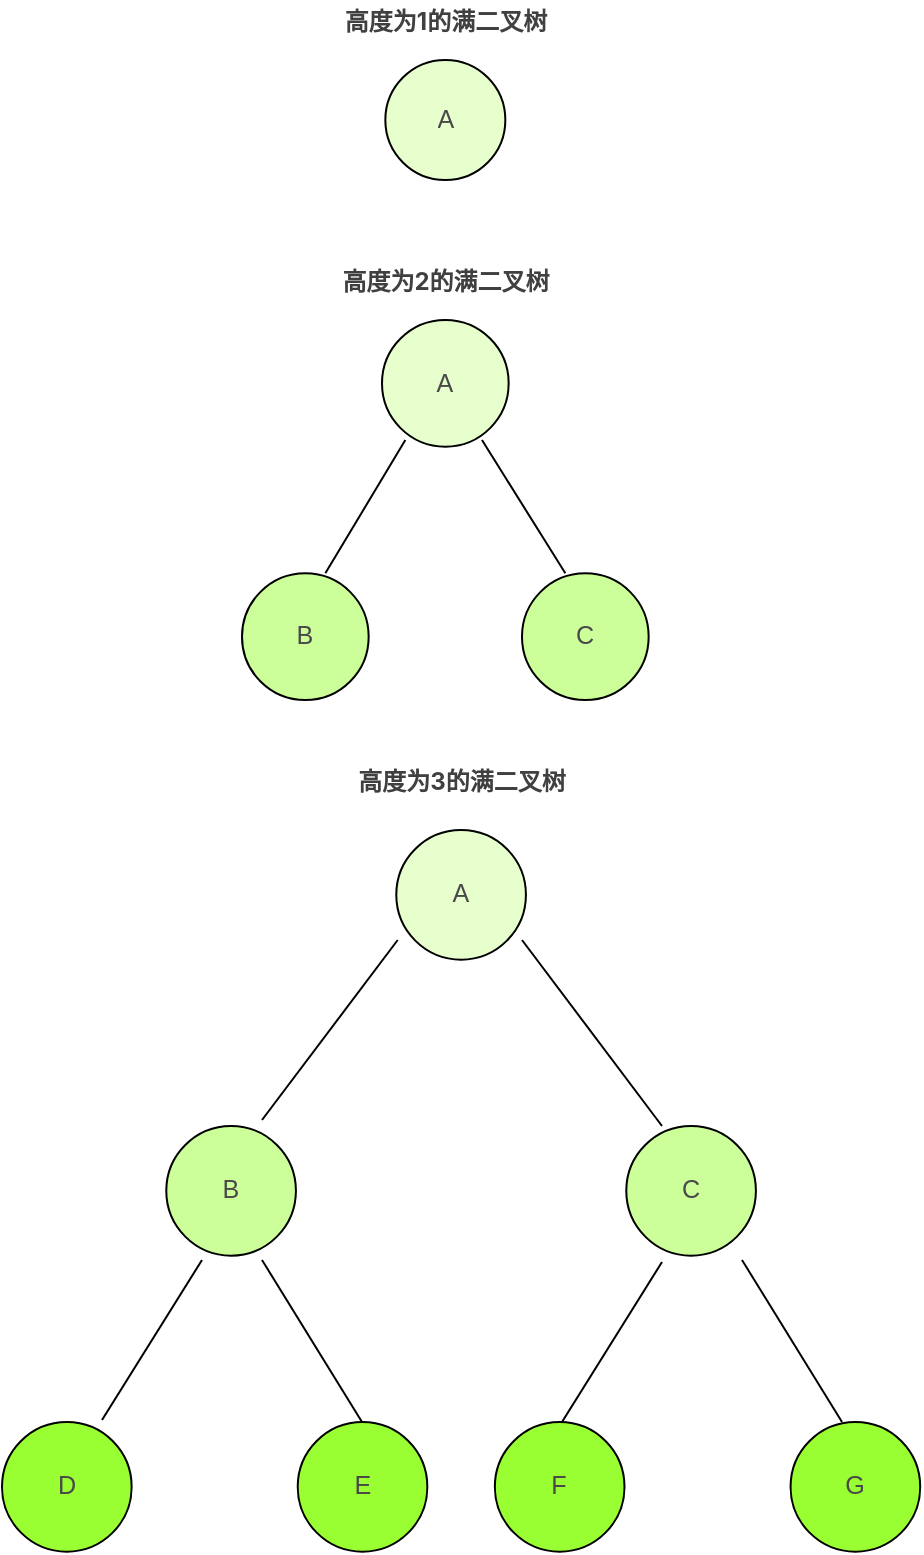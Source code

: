 <mxfile version="28.0.3">
  <diagram name="第 1 页" id="XEGoXAZ0bTQ9jt8kHUKM">
    <mxGraphModel dx="1464" dy="639" grid="1" gridSize="10" guides="1" tooltips="1" connect="1" arrows="1" fold="1" page="1" pageScale="1" pageWidth="827" pageHeight="1169" math="0" shadow="0">
      <root>
        <mxCell id="0" />
        <mxCell id="1" parent="0" />
        <mxCell id="4JBcV_hL35uRDa0O3k9x-1" value="&lt;h3 style=&quot;font-size: calc(var(--ds-md-zoom)*16px); line-height: 1.5; margin: calc(var(--ds-md-zoom)*16px)0 calc(var(--ds-md-zoom)*12px)0; color: rgb(64, 64, 64); font-family: quote-cjk-patch, Inter, system-ui, -apple-system, BlinkMacSystemFont, &amp;quot;Segoe UI&amp;quot;, Roboto, &amp;quot;Noto Sans&amp;quot;, Ubuntu, Cantarell, &amp;quot;Helvetica Neue&amp;quot;, Oxygen, &amp;quot;Open Sans&amp;quot;, sans-serif; text-align: start; background-color: rgb(255, 255, 255);&quot;&gt;高度为1的满二叉树&lt;/h3&gt;" style="text;strokeColor=none;align=center;fillColor=none;html=1;verticalAlign=middle;whiteSpace=wrap;rounded=0;" vertex="1" parent="1">
          <mxGeometry x="321.67" y="170" width="120" height="20" as="geometry" />
        </mxCell>
        <mxCell id="4JBcV_hL35uRDa0O3k9x-15" style="edgeStyle=orthogonalEdgeStyle;rounded=0;orthogonalLoop=1;jettySize=auto;html=1;exitX=0.5;exitY=1;exitDx=0;exitDy=0;" edge="1" parent="1" source="4JBcV_hL35uRDa0O3k9x-1" target="4JBcV_hL35uRDa0O3k9x-1">
          <mxGeometry relative="1" as="geometry" />
        </mxCell>
        <mxCell id="4JBcV_hL35uRDa0O3k9x-16" value="&lt;h3 style=&quot;font-size: calc(var(--ds-md-zoom)*16px); line-height: 1.5; margin: calc(var(--ds-md-zoom)*16px)0 calc(var(--ds-md-zoom)*12px)0; color: rgb(64, 64, 64); font-family: quote-cjk-patch, Inter, system-ui, -apple-system, BlinkMacSystemFont, &amp;quot;Segoe UI&amp;quot;, Roboto, &amp;quot;Noto Sans&amp;quot;, Ubuntu, Cantarell, &amp;quot;Helvetica Neue&amp;quot;, Oxygen, &amp;quot;Open Sans&amp;quot;, sans-serif; text-align: start; background-color: rgb(255, 255, 255);&quot;&gt;高度为2的满二叉树&lt;/h3&gt;" style="text;strokeColor=none;align=center;fillColor=none;html=1;verticalAlign=middle;whiteSpace=wrap;rounded=0;" vertex="1" parent="1">
          <mxGeometry x="321.67" y="300" width="120" height="20" as="geometry" />
        </mxCell>
        <mxCell id="4JBcV_hL35uRDa0O3k9x-17" value="&lt;h3 style=&quot;font-size: calc(var(--ds-md-zoom)*16px); line-height: 1.5; margin: calc(var(--ds-md-zoom)*16px)0 calc(var(--ds-md-zoom)*12px)0; color: rgb(64, 64, 64); font-family: quote-cjk-patch, Inter, system-ui, -apple-system, BlinkMacSystemFont, &amp;quot;Segoe UI&amp;quot;, Roboto, &amp;quot;Noto Sans&amp;quot;, Ubuntu, Cantarell, &amp;quot;Helvetica Neue&amp;quot;, Oxygen, &amp;quot;Open Sans&amp;quot;, sans-serif; text-align: start; background-color: rgb(255, 255, 255);&quot;&gt;高度为3的满二叉树&lt;/h3&gt;" style="text;strokeColor=none;align=center;fillColor=none;html=1;verticalAlign=middle;whiteSpace=wrap;rounded=0;" vertex="1" parent="1">
          <mxGeometry x="330" y="550" width="120" height="20" as="geometry" />
        </mxCell>
        <mxCell id="4JBcV_hL35uRDa0O3k9x-19" value="" style="group" vertex="1" connectable="0" parent="1">
          <mxGeometry x="351.67" y="200" width="60" height="60" as="geometry" />
        </mxCell>
        <mxCell id="4JBcV_hL35uRDa0O3k9x-51" value="" style="group" vertex="1" connectable="0" parent="4JBcV_hL35uRDa0O3k9x-19">
          <mxGeometry width="60" height="60" as="geometry" />
        </mxCell>
        <mxCell id="4JBcV_hL35uRDa0O3k9x-20" value="" style="ellipse;whiteSpace=wrap;html=1;aspect=fixed;fillColor=#E6FFCC;" vertex="1" parent="4JBcV_hL35uRDa0O3k9x-51">
          <mxGeometry width="60" height="60" as="geometry" />
        </mxCell>
        <mxCell id="4JBcV_hL35uRDa0O3k9x-21" value="&lt;pre style=&quot;font-family: var(--ds-font-family-code); overflow: auto; padding: calc(var(--ds-md-zoom)*8px)calc(var(--ds-md-zoom)*12px); text-wrap: wrap; word-break: break-all; color: rgb(73, 73, 73); font-size: 12.573px; text-align: start; margin-top: 0px !important; margin-bottom: 0px !important;&quot;&gt;&lt;pre style=&quot;font-family: var(--ds-font-family-code); overflow: auto; padding: calc(var(--ds-md-zoom)*8px)calc(var(--ds-md-zoom)*12px); text-wrap: wrap; word-break: break-all; margin-top: 0px !important; margin-bottom: 0px !important;&quot;&gt;A&lt;/pre&gt;&lt;/pre&gt;" style="text;strokeColor=none;align=center;fillColor=none;html=1;verticalAlign=middle;whiteSpace=wrap;rounded=0;" vertex="1" parent="4JBcV_hL35uRDa0O3k9x-51">
          <mxGeometry x="15" y="17.5" width="30" height="25" as="geometry" />
        </mxCell>
        <mxCell id="4JBcV_hL35uRDa0O3k9x-57" value="" style="group" vertex="1" connectable="0" parent="1">
          <mxGeometry x="280" y="330" width="210" height="190" as="geometry" />
        </mxCell>
        <mxCell id="4JBcV_hL35uRDa0O3k9x-3" value="" style="group" vertex="1" connectable="0" parent="4JBcV_hL35uRDa0O3k9x-57">
          <mxGeometry x="70" width="70" height="63.333" as="geometry" />
        </mxCell>
        <mxCell id="4JBcV_hL35uRDa0O3k9x-4" value="" style="group" vertex="1" connectable="0" parent="4JBcV_hL35uRDa0O3k9x-3">
          <mxGeometry width="70" height="63.333" as="geometry" />
        </mxCell>
        <mxCell id="4JBcV_hL35uRDa0O3k9x-54" value="" style="group" vertex="1" connectable="0" parent="4JBcV_hL35uRDa0O3k9x-4">
          <mxGeometry width="63.333" height="63.333" as="geometry" />
        </mxCell>
        <mxCell id="4JBcV_hL35uRDa0O3k9x-5" value="" style="ellipse;whiteSpace=wrap;html=1;aspect=fixed;fillColor=#E6FFCC;" vertex="1" parent="4JBcV_hL35uRDa0O3k9x-54">
          <mxGeometry width="63.333" height="63.333" as="geometry" />
        </mxCell>
        <mxCell id="4JBcV_hL35uRDa0O3k9x-6" value="&lt;pre style=&quot;font-family: var(--ds-font-family-code); overflow: auto; padding: calc(var(--ds-md-zoom)*8px)calc(var(--ds-md-zoom)*12px); text-wrap: wrap; word-break: break-all; color: rgb(73, 73, 73); font-size: 12.573px; text-align: start; margin-top: 0px !important; margin-bottom: 0px !important;&quot;&gt;&lt;pre style=&quot;font-family: var(--ds-font-family-code); overflow: auto; padding: calc(var(--ds-md-zoom)*8px)calc(var(--ds-md-zoom)*12px); text-wrap: wrap; word-break: break-all; margin-top: 0px !important; margin-bottom: 0px !important;&quot;&gt;A&lt;/pre&gt;&lt;/pre&gt;" style="text;strokeColor=none;align=center;fillColor=none;html=1;verticalAlign=middle;whiteSpace=wrap;rounded=0;" vertex="1" parent="4JBcV_hL35uRDa0O3k9x-54">
          <mxGeometry x="14.17" y="15.833" width="35" height="31.667" as="geometry" />
        </mxCell>
        <mxCell id="4JBcV_hL35uRDa0O3k9x-9" value="" style="group" vertex="1" connectable="0" parent="4JBcV_hL35uRDa0O3k9x-57">
          <mxGeometry y="126.667" width="70" height="63.333" as="geometry" />
        </mxCell>
        <mxCell id="4JBcV_hL35uRDa0O3k9x-55" value="" style="group" vertex="1" connectable="0" parent="4JBcV_hL35uRDa0O3k9x-9">
          <mxGeometry width="63.333" height="63.333" as="geometry" />
        </mxCell>
        <mxCell id="4JBcV_hL35uRDa0O3k9x-10" value="" style="ellipse;whiteSpace=wrap;html=1;aspect=fixed;fillColor=#CCFF99;" vertex="1" parent="4JBcV_hL35uRDa0O3k9x-55">
          <mxGeometry width="63.333" height="63.333" as="geometry" />
        </mxCell>
        <mxCell id="4JBcV_hL35uRDa0O3k9x-11" value="&lt;pre style=&quot;font-family: var(--ds-font-family-code); overflow: auto; padding: calc(var(--ds-md-zoom)*8px)calc(var(--ds-md-zoom)*12px); text-wrap: wrap; word-break: break-all; color: rgb(73, 73, 73); font-size: 12.573px; text-align: start; margin-top: 0px !important; margin-bottom: 0px !important;&quot;&gt;B&lt;/pre&gt;" style="text;strokeColor=none;align=center;fillColor=none;html=1;verticalAlign=middle;whiteSpace=wrap;rounded=0;" vertex="1" parent="4JBcV_hL35uRDa0O3k9x-55">
          <mxGeometry x="14.17" y="15.833" width="35" height="31.667" as="geometry" />
        </mxCell>
        <mxCell id="4JBcV_hL35uRDa0O3k9x-12" value="" style="group" vertex="1" connectable="0" parent="4JBcV_hL35uRDa0O3k9x-57">
          <mxGeometry x="140" y="126.667" width="70" height="63.333" as="geometry" />
        </mxCell>
        <mxCell id="4JBcV_hL35uRDa0O3k9x-56" value="" style="group" vertex="1" connectable="0" parent="4JBcV_hL35uRDa0O3k9x-12">
          <mxGeometry width="63.333" height="63.333" as="geometry" />
        </mxCell>
        <mxCell id="4JBcV_hL35uRDa0O3k9x-13" value="" style="ellipse;whiteSpace=wrap;html=1;aspect=fixed;fillColor=#CCFF99;" vertex="1" parent="4JBcV_hL35uRDa0O3k9x-56">
          <mxGeometry width="63.333" height="63.333" as="geometry" />
        </mxCell>
        <mxCell id="4JBcV_hL35uRDa0O3k9x-14" value="&lt;pre style=&quot;font-family: var(--ds-font-family-code); overflow: auto; padding: calc(var(--ds-md-zoom)*8px)calc(var(--ds-md-zoom)*12px); text-wrap: wrap; word-break: break-all; color: rgb(73, 73, 73); font-size: 12.573px; text-align: start; margin-top: 0px !important; margin-bottom: 0px !important;&quot;&gt;C&lt;/pre&gt;" style="text;strokeColor=none;align=center;fillColor=none;html=1;verticalAlign=middle;whiteSpace=wrap;rounded=0;" vertex="1" parent="4JBcV_hL35uRDa0O3k9x-56">
          <mxGeometry x="14.17" y="15.833" width="35" height="31.667" as="geometry" />
        </mxCell>
        <mxCell id="4JBcV_hL35uRDa0O3k9x-52" value="" style="endArrow=none;html=1;rounded=0;" edge="1" parent="4JBcV_hL35uRDa0O3k9x-57">
          <mxGeometry width="50" height="50" relative="1" as="geometry">
            <mxPoint x="41.67" y="126.67" as="sourcePoint" />
            <mxPoint x="81.67" y="60" as="targetPoint" />
          </mxGeometry>
        </mxCell>
        <mxCell id="4JBcV_hL35uRDa0O3k9x-53" value="" style="endArrow=none;html=1;rounded=0;" edge="1" parent="4JBcV_hL35uRDa0O3k9x-57">
          <mxGeometry width="50" height="50" relative="1" as="geometry">
            <mxPoint x="161.67" y="126.67" as="sourcePoint" />
            <mxPoint x="120" y="60" as="targetPoint" />
          </mxGeometry>
        </mxCell>
        <mxCell id="4JBcV_hL35uRDa0O3k9x-72" value="" style="group" vertex="1" connectable="0" parent="1">
          <mxGeometry x="160" y="585" width="459.104" height="360.818" as="geometry" />
        </mxCell>
        <mxCell id="4JBcV_hL35uRDa0O3k9x-58" value="" style="endArrow=none;html=1;rounded=0;" edge="1" parent="4JBcV_hL35uRDa0O3k9x-72">
          <mxGeometry width="50" height="50" relative="1" as="geometry">
            <mxPoint x="130" y="145" as="sourcePoint" />
            <mxPoint x="197.86" y="55" as="targetPoint" />
          </mxGeometry>
        </mxCell>
        <mxCell id="4JBcV_hL35uRDa0O3k9x-59" value="" style="endArrow=none;html=1;rounded=0;" edge="1" parent="4JBcV_hL35uRDa0O3k9x-72">
          <mxGeometry width="50" height="50" relative="1" as="geometry">
            <mxPoint x="330" y="148" as="sourcePoint" />
            <mxPoint x="260" y="55" as="targetPoint" />
          </mxGeometry>
        </mxCell>
        <mxCell id="4JBcV_hL35uRDa0O3k9x-60" value="" style="endArrow=none;html=1;rounded=0;" edge="1" parent="4JBcV_hL35uRDa0O3k9x-72">
          <mxGeometry width="50" height="50" relative="1" as="geometry">
            <mxPoint x="50" y="295" as="sourcePoint" />
            <mxPoint x="100" y="215" as="targetPoint" />
          </mxGeometry>
        </mxCell>
        <mxCell id="4JBcV_hL35uRDa0O3k9x-62" value="" style="endArrow=none;html=1;rounded=0;" edge="1" parent="4JBcV_hL35uRDa0O3k9x-72">
          <mxGeometry width="50" height="50" relative="1" as="geometry">
            <mxPoint x="280" y="296" as="sourcePoint" />
            <mxPoint x="330" y="216" as="targetPoint" />
          </mxGeometry>
        </mxCell>
        <mxCell id="4JBcV_hL35uRDa0O3k9x-63" value="" style="endArrow=none;html=1;rounded=0;" edge="1" parent="4JBcV_hL35uRDa0O3k9x-72">
          <mxGeometry width="50" height="50" relative="1" as="geometry">
            <mxPoint x="420" y="296" as="sourcePoint" />
            <mxPoint x="370" y="215" as="targetPoint" />
          </mxGeometry>
        </mxCell>
        <mxCell id="4JBcV_hL35uRDa0O3k9x-64" value="" style="endArrow=none;html=1;rounded=0;" edge="1" parent="4JBcV_hL35uRDa0O3k9x-72">
          <mxGeometry width="50" height="50" relative="1" as="geometry">
            <mxPoint x="180" y="296" as="sourcePoint" />
            <mxPoint x="130" y="215" as="targetPoint" />
          </mxGeometry>
        </mxCell>
        <mxCell id="4JBcV_hL35uRDa0O3k9x-65" value="" style="group" vertex="1" connectable="0" parent="4JBcV_hL35uRDa0O3k9x-72">
          <mxGeometry x="197.143" width="64.818" height="64.818" as="geometry" />
        </mxCell>
        <mxCell id="4JBcV_hL35uRDa0O3k9x-48" value="" style="ellipse;whiteSpace=wrap;html=1;aspect=fixed;fillColor=#E6FFCC;" vertex="1" parent="4JBcV_hL35uRDa0O3k9x-65">
          <mxGeometry width="64.818" height="64.818" as="geometry" />
        </mxCell>
        <mxCell id="4JBcV_hL35uRDa0O3k9x-49" value="&lt;pre style=&quot;font-family: var(--ds-font-family-code); overflow: auto; padding: calc(var(--ds-md-zoom)*8px)calc(var(--ds-md-zoom)*12px); text-wrap: wrap; word-break: break-all; color: rgb(73, 73, 73); font-size: 12.573px; text-align: start; margin-top: 0px !important; margin-bottom: 0px !important;&quot;&gt;&lt;pre style=&quot;font-family: var(--ds-font-family-code); overflow: auto; padding: calc(var(--ds-md-zoom)*8px)calc(var(--ds-md-zoom)*12px); text-wrap: wrap; word-break: break-all; margin-top: 0px !important; margin-bottom: 0px !important;&quot;&gt;A&lt;/pre&gt;&lt;/pre&gt;" style="text;strokeColor=none;align=center;fillColor=none;html=1;verticalAlign=middle;whiteSpace=wrap;rounded=0;" vertex="1" parent="4JBcV_hL35uRDa0O3k9x-65">
          <mxGeometry x="15.98" y="14.66" width="32.86" height="35.5" as="geometry" />
        </mxCell>
        <mxCell id="4JBcV_hL35uRDa0O3k9x-66" value="" style="group" vertex="1" connectable="0" parent="4JBcV_hL35uRDa0O3k9x-72">
          <mxGeometry x="82.143" y="148" width="64.818" height="64.818" as="geometry" />
        </mxCell>
        <mxCell id="4JBcV_hL35uRDa0O3k9x-30" value="" style="ellipse;whiteSpace=wrap;html=1;aspect=fixed;fillColor=#CCFF99;" vertex="1" parent="4JBcV_hL35uRDa0O3k9x-66">
          <mxGeometry width="64.818" height="64.818" as="geometry" />
        </mxCell>
        <mxCell id="4JBcV_hL35uRDa0O3k9x-31" value="&lt;pre style=&quot;font-family: var(--ds-font-family-code); overflow: auto; padding: calc(var(--ds-md-zoom)*8px)calc(var(--ds-md-zoom)*12px); text-wrap: wrap; word-break: break-all; color: rgb(73, 73, 73); font-size: 12.573px; text-align: start; margin-top: 0px !important; margin-bottom: 0px !important;&quot;&gt;&lt;pre style=&quot;font-family: var(--ds-font-family-code); overflow: auto; padding: calc(var(--ds-md-zoom)*8px)calc(var(--ds-md-zoom)*12px); text-wrap: wrap; word-break: break-all; margin-top: 0px !important; margin-bottom: 0px !important;&quot;&gt;B&lt;/pre&gt;&lt;/pre&gt;" style="text;strokeColor=none;align=center;fillColor=none;html=1;verticalAlign=middle;whiteSpace=wrap;rounded=0;" vertex="1" parent="4JBcV_hL35uRDa0O3k9x-66">
          <mxGeometry x="15.979" y="13.91" width="32.857" height="37" as="geometry" />
        </mxCell>
        <mxCell id="4JBcV_hL35uRDa0O3k9x-67" value="" style="group" vertex="1" connectable="0" parent="4JBcV_hL35uRDa0O3k9x-72">
          <mxGeometry x="312.143" y="148" width="64.818" height="64.818" as="geometry" />
        </mxCell>
        <mxCell id="4JBcV_hL35uRDa0O3k9x-33" value="" style="ellipse;whiteSpace=wrap;html=1;aspect=fixed;fillColor=#CCFF99;" vertex="1" parent="4JBcV_hL35uRDa0O3k9x-67">
          <mxGeometry width="64.818" height="64.818" as="geometry" />
        </mxCell>
        <mxCell id="4JBcV_hL35uRDa0O3k9x-34" value="&lt;pre style=&quot;font-family: var(--ds-font-family-code); overflow: auto; padding: calc(var(--ds-md-zoom)*8px)calc(var(--ds-md-zoom)*12px); text-wrap: wrap; word-break: break-all; color: rgb(73, 73, 73); font-size: 12.573px; text-align: start; margin-top: 0px !important; margin-bottom: 0px !important;&quot;&gt;&lt;pre style=&quot;font-family: var(--ds-font-family-code); overflow: auto; padding: calc(var(--ds-md-zoom)*8px)calc(var(--ds-md-zoom)*12px); text-wrap: wrap; word-break: break-all; margin-top: 0px !important; margin-bottom: 0px !important;&quot;&gt;C&lt;/pre&gt;&lt;/pre&gt;" style="text;strokeColor=none;align=center;fillColor=none;html=1;verticalAlign=middle;whiteSpace=wrap;rounded=0;" vertex="1" parent="4JBcV_hL35uRDa0O3k9x-67">
          <mxGeometry x="15.979" y="13.91" width="32.857" height="37" as="geometry" />
        </mxCell>
        <mxCell id="4JBcV_hL35uRDa0O3k9x-68" value="" style="group" vertex="1" connectable="0" parent="4JBcV_hL35uRDa0O3k9x-72">
          <mxGeometry y="296" width="64.818" height="64.818" as="geometry" />
        </mxCell>
        <mxCell id="4JBcV_hL35uRDa0O3k9x-36" value="" style="ellipse;whiteSpace=wrap;html=1;aspect=fixed;fillColor=#99FF33;" vertex="1" parent="4JBcV_hL35uRDa0O3k9x-68">
          <mxGeometry width="64.818" height="64.818" as="geometry" />
        </mxCell>
        <mxCell id="4JBcV_hL35uRDa0O3k9x-37" value="&lt;pre style=&quot;font-family: var(--ds-font-family-code); overflow: auto; padding: calc(var(--ds-md-zoom)*8px)calc(var(--ds-md-zoom)*12px); text-wrap: wrap; word-break: break-all; color: rgb(73, 73, 73); font-size: 12.573px; text-align: start; margin-top: 0px !important; margin-bottom: 0px !important;&quot;&gt;&lt;pre style=&quot;font-family: var(--ds-font-family-code); overflow: auto; padding: calc(var(--ds-md-zoom)*8px)calc(var(--ds-md-zoom)*12px); text-wrap: wrap; word-break: break-all; margin-top: 0px !important; margin-bottom: 0px !important;&quot;&gt;D&lt;/pre&gt;&lt;/pre&gt;" style="text;strokeColor=none;align=center;fillColor=none;html=1;verticalAlign=middle;whiteSpace=wrap;rounded=0;" vertex="1" parent="4JBcV_hL35uRDa0O3k9x-68">
          <mxGeometry x="15.979" y="13.91" width="32.857" height="37" as="geometry" />
        </mxCell>
        <mxCell id="4JBcV_hL35uRDa0O3k9x-69" value="" style="group" vertex="1" connectable="0" parent="4JBcV_hL35uRDa0O3k9x-72">
          <mxGeometry x="147.857" y="296" width="64.818" height="64.818" as="geometry" />
        </mxCell>
        <mxCell id="4JBcV_hL35uRDa0O3k9x-39" value="" style="ellipse;whiteSpace=wrap;html=1;aspect=fixed;fillColor=#99FF33;" vertex="1" parent="4JBcV_hL35uRDa0O3k9x-69">
          <mxGeometry width="64.818" height="64.818" as="geometry" />
        </mxCell>
        <mxCell id="4JBcV_hL35uRDa0O3k9x-40" value="&lt;pre style=&quot;font-family: var(--ds-font-family-code); overflow: auto; padding: calc(var(--ds-md-zoom)*8px)calc(var(--ds-md-zoom)*12px); text-wrap: wrap; word-break: break-all; color: rgb(73, 73, 73); font-size: 12.573px; text-align: start; margin-top: 0px !important; margin-bottom: 0px !important;&quot;&gt;&lt;pre style=&quot;font-family: var(--ds-font-family-code); overflow: auto; padding: calc(var(--ds-md-zoom)*8px)calc(var(--ds-md-zoom)*12px); text-wrap: wrap; word-break: break-all; margin-top: 0px !important; margin-bottom: 0px !important;&quot;&gt;E&lt;/pre&gt;&lt;/pre&gt;" style="text;strokeColor=none;align=center;fillColor=none;html=1;verticalAlign=middle;whiteSpace=wrap;rounded=0;" vertex="1" parent="4JBcV_hL35uRDa0O3k9x-69">
          <mxGeometry x="15.979" y="13.91" width="32.857" height="37" as="geometry" />
        </mxCell>
        <mxCell id="4JBcV_hL35uRDa0O3k9x-70" value="" style="group" vertex="1" connectable="0" parent="4JBcV_hL35uRDa0O3k9x-72">
          <mxGeometry x="246.429" y="296" width="64.818" height="64.818" as="geometry" />
        </mxCell>
        <mxCell id="4JBcV_hL35uRDa0O3k9x-42" value="" style="ellipse;whiteSpace=wrap;html=1;aspect=fixed;fillColor=#99FF33;" vertex="1" parent="4JBcV_hL35uRDa0O3k9x-70">
          <mxGeometry width="64.818" height="64.818" as="geometry" />
        </mxCell>
        <mxCell id="4JBcV_hL35uRDa0O3k9x-43" value="&lt;pre style=&quot;font-family: var(--ds-font-family-code); overflow: auto; padding: calc(var(--ds-md-zoom)*8px)calc(var(--ds-md-zoom)*12px); text-wrap: wrap; word-break: break-all; color: rgb(73, 73, 73); font-size: 12.573px; text-align: start; margin-top: 0px !important; margin-bottom: 0px !important;&quot;&gt;&lt;pre style=&quot;font-family: var(--ds-font-family-code); overflow: auto; padding: calc(var(--ds-md-zoom)*8px)calc(var(--ds-md-zoom)*12px); text-wrap: wrap; word-break: break-all; margin-top: 0px !important; margin-bottom: 0px !important;&quot;&gt;F&lt;/pre&gt;&lt;/pre&gt;" style="text;strokeColor=none;align=center;fillColor=none;html=1;verticalAlign=middle;whiteSpace=wrap;rounded=0;" vertex="1" parent="4JBcV_hL35uRDa0O3k9x-70">
          <mxGeometry x="15.979" y="13.91" width="32.857" height="37" as="geometry" />
        </mxCell>
        <mxCell id="4JBcV_hL35uRDa0O3k9x-71" value="" style="group" vertex="1" connectable="0" parent="4JBcV_hL35uRDa0O3k9x-72">
          <mxGeometry x="394.286" y="296" width="64.818" height="64.818" as="geometry" />
        </mxCell>
        <mxCell id="4JBcV_hL35uRDa0O3k9x-45" value="" style="ellipse;whiteSpace=wrap;html=1;aspect=fixed;fillColor=#99FF33;" vertex="1" parent="4JBcV_hL35uRDa0O3k9x-71">
          <mxGeometry width="64.818" height="64.818" as="geometry" />
        </mxCell>
        <mxCell id="4JBcV_hL35uRDa0O3k9x-46" value="&lt;pre style=&quot;font-family: var(--ds-font-family-code); overflow: auto; padding: calc(var(--ds-md-zoom)*8px)calc(var(--ds-md-zoom)*12px); text-wrap: wrap; word-break: break-all; color: rgb(73, 73, 73); font-size: 12.573px; text-align: start; margin-top: 0px !important; margin-bottom: 0px !important;&quot;&gt;&lt;pre style=&quot;font-family: var(--ds-font-family-code); overflow: auto; padding: calc(var(--ds-md-zoom)*8px)calc(var(--ds-md-zoom)*12px); text-wrap: wrap; word-break: break-all; margin-top: 0px !important; margin-bottom: 0px !important;&quot;&gt;G&lt;/pre&gt;&lt;/pre&gt;" style="text;strokeColor=none;align=center;fillColor=none;html=1;verticalAlign=middle;whiteSpace=wrap;rounded=0;" vertex="1" parent="4JBcV_hL35uRDa0O3k9x-71">
          <mxGeometry x="15.979" y="13.91" width="32.857" height="37" as="geometry" />
        </mxCell>
      </root>
    </mxGraphModel>
  </diagram>
</mxfile>
